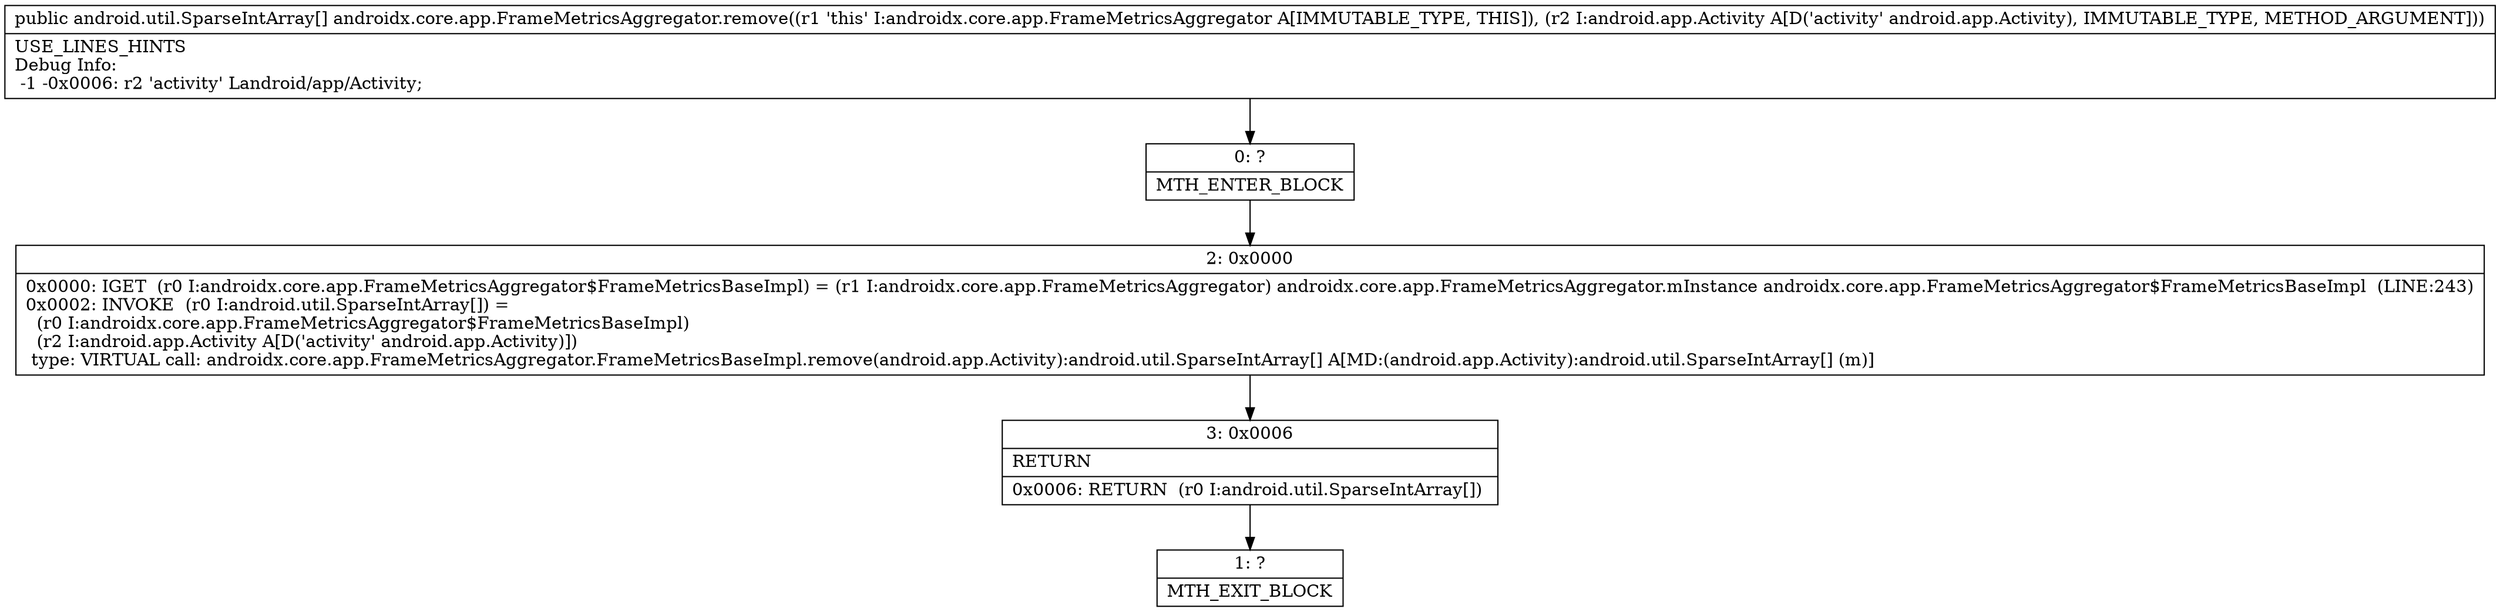 digraph "CFG forandroidx.core.app.FrameMetricsAggregator.remove(Landroid\/app\/Activity;)[Landroid\/util\/SparseIntArray;" {
Node_0 [shape=record,label="{0\:\ ?|MTH_ENTER_BLOCK\l}"];
Node_2 [shape=record,label="{2\:\ 0x0000|0x0000: IGET  (r0 I:androidx.core.app.FrameMetricsAggregator$FrameMetricsBaseImpl) = (r1 I:androidx.core.app.FrameMetricsAggregator) androidx.core.app.FrameMetricsAggregator.mInstance androidx.core.app.FrameMetricsAggregator$FrameMetricsBaseImpl  (LINE:243)\l0x0002: INVOKE  (r0 I:android.util.SparseIntArray[]) = \l  (r0 I:androidx.core.app.FrameMetricsAggregator$FrameMetricsBaseImpl)\l  (r2 I:android.app.Activity A[D('activity' android.app.Activity)])\l type: VIRTUAL call: androidx.core.app.FrameMetricsAggregator.FrameMetricsBaseImpl.remove(android.app.Activity):android.util.SparseIntArray[] A[MD:(android.app.Activity):android.util.SparseIntArray[] (m)]\l}"];
Node_3 [shape=record,label="{3\:\ 0x0006|RETURN\l|0x0006: RETURN  (r0 I:android.util.SparseIntArray[]) \l}"];
Node_1 [shape=record,label="{1\:\ ?|MTH_EXIT_BLOCK\l}"];
MethodNode[shape=record,label="{public android.util.SparseIntArray[] androidx.core.app.FrameMetricsAggregator.remove((r1 'this' I:androidx.core.app.FrameMetricsAggregator A[IMMUTABLE_TYPE, THIS]), (r2 I:android.app.Activity A[D('activity' android.app.Activity), IMMUTABLE_TYPE, METHOD_ARGUMENT]))  | USE_LINES_HINTS\lDebug Info:\l  \-1 \-0x0006: r2 'activity' Landroid\/app\/Activity;\l}"];
MethodNode -> Node_0;Node_0 -> Node_2;
Node_2 -> Node_3;
Node_3 -> Node_1;
}

